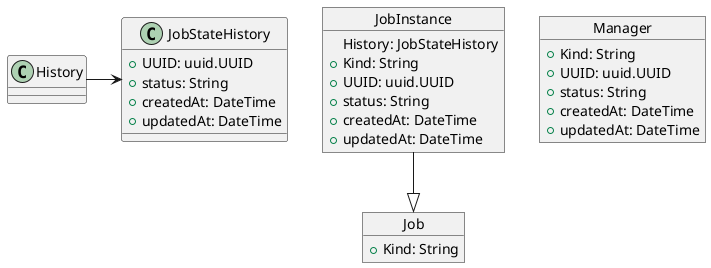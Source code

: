 @startuml

object Job{
  +Kind: String
}

object JobInstance {
  History: JobStateHistory
  +Kind: String
  +UUID: uuid.UUID
  +status: String
  +createdAt: DateTime
  +updatedAt: DateTime
}

History -> JobStateHistory

JobInstance --|> Job

object Manager {
  +Kind: String
  +UUID: uuid.UUID
  +status: String
  +createdAt: DateTime
  +updatedAt: DateTime
}

object JobStateHistory {
  +UUID: uuid.UUID
  +status: String
  +createdAt: DateTime
  +updatedAt: DateTime
}

@enduml